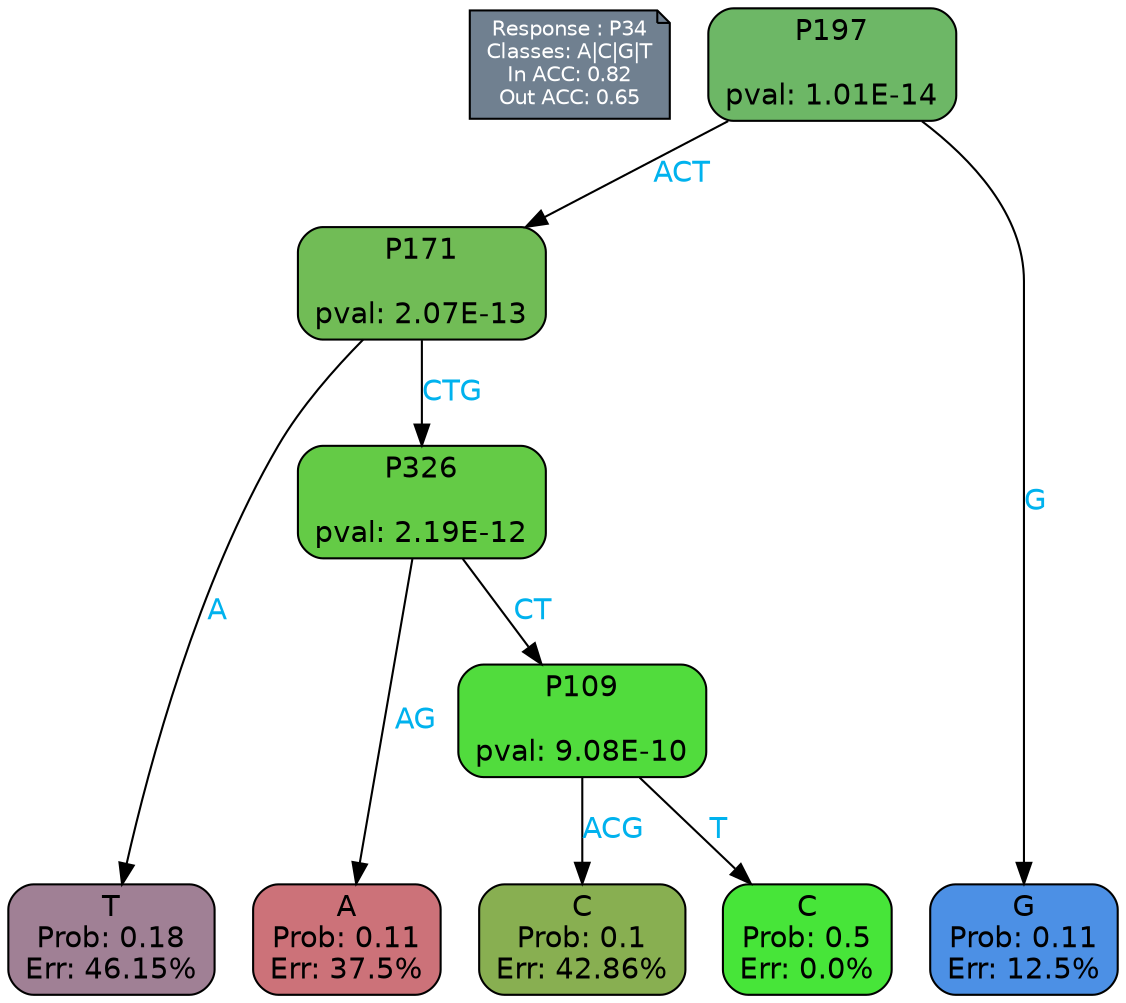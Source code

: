 digraph Tree {
node [shape=box, style="filled, rounded", color="black", fontname=helvetica] ;
graph [ranksep=equally, splines=polylines, bgcolor=transparent, dpi=600] ;
edge [fontname=helvetica] ;
LEGEND [label="Response : P34
Classes: A|C|G|T
In ACC: 0.82
Out ACC: 0.65
",shape=note,align=left,style=filled,fillcolor="slategray",fontcolor="white",fontsize=10];1 [label="P197

pval: 1.01E-14", fillcolor="#6db766"] ;
2 [label="P171

pval: 2.07E-13", fillcolor="#71bc56"] ;
3 [label="T
Prob: 0.18
Err: 46.15%", fillcolor="#a08095"] ;
4 [label="P326

pval: 2.19E-12", fillcolor="#64cb46"] ;
5 [label="A
Prob: 0.11
Err: 37.5%", fillcolor="#cc7279"] ;
6 [label="P109

pval: 9.08E-10", fillcolor="#51dc3d"] ;
7 [label="C
Prob: 0.1
Err: 42.86%", fillcolor="#88af51"] ;
8 [label="C
Prob: 0.5
Err: 0.0%", fillcolor="#47e539"] ;
9 [label="G
Prob: 0.11
Err: 12.5%", fillcolor="#4c90e5"] ;
1 -> 9 [label="G",fontcolor=deepskyblue2] ;
1 -> 2 [label="ACT",fontcolor=deepskyblue2] ;
2 -> 3 [label="A",fontcolor=deepskyblue2] ;
2 -> 4 [label="CTG",fontcolor=deepskyblue2] ;
4 -> 5 [label="AG",fontcolor=deepskyblue2] ;
4 -> 6 [label="CT",fontcolor=deepskyblue2] ;
6 -> 8 [label="T",fontcolor=deepskyblue2] ;
6 -> 7 [label="ACG",fontcolor=deepskyblue2] ;
{rank = same; 3;5;7;8;9;}{rank = same; LEGEND;1;}}